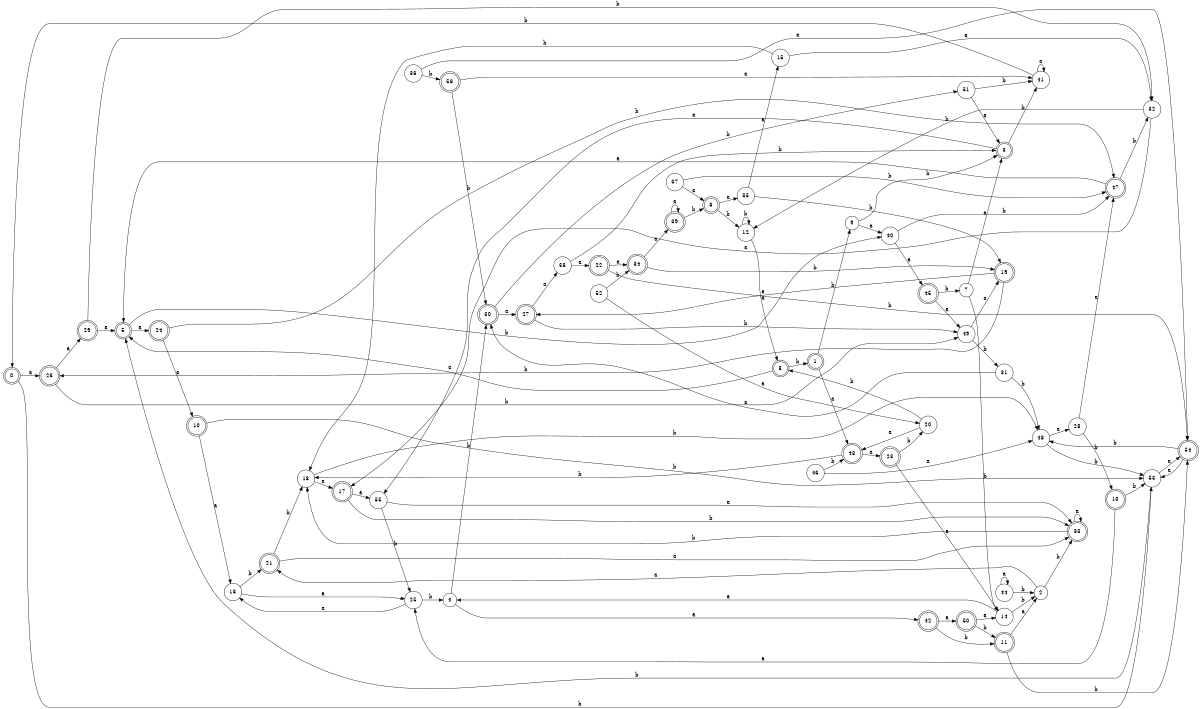 digraph n46_7 {
__start0 [label="" shape="none"];

rankdir=LR;
size="8,5";

s0 [style="rounded,filled", color="black", fillcolor="white" shape="doublecircle", label="0"];
s1 [style="rounded,filled", color="black", fillcolor="white" shape="doublecircle", label="1"];
s2 [style="filled", color="black", fillcolor="white" shape="circle", label="2"];
s3 [style="rounded,filled", color="black", fillcolor="white" shape="doublecircle", label="3"];
s4 [style="filled", color="black", fillcolor="white" shape="circle", label="4"];
s5 [style="rounded,filled", color="black", fillcolor="white" shape="doublecircle", label="5"];
s6 [style="rounded,filled", color="black", fillcolor="white" shape="doublecircle", label="6"];
s7 [style="filled", color="black", fillcolor="white" shape="circle", label="7"];
s8 [style="rounded,filled", color="black", fillcolor="white" shape="doublecircle", label="8"];
s9 [style="filled", color="black", fillcolor="white" shape="circle", label="9"];
s10 [style="rounded,filled", color="black", fillcolor="white" shape="doublecircle", label="10"];
s11 [style="rounded,filled", color="black", fillcolor="white" shape="doublecircle", label="11"];
s12 [style="filled", color="black", fillcolor="white" shape="circle", label="12"];
s13 [style="rounded,filled", color="black", fillcolor="white" shape="doublecircle", label="13"];
s14 [style="filled", color="black", fillcolor="white" shape="circle", label="14"];
s15 [style="filled", color="black", fillcolor="white" shape="circle", label="15"];
s16 [style="filled", color="black", fillcolor="white" shape="circle", label="16"];
s17 [style="rounded,filled", color="black", fillcolor="white" shape="doublecircle", label="17"];
s18 [style="filled", color="black", fillcolor="white" shape="circle", label="18"];
s19 [style="rounded,filled", color="black", fillcolor="white" shape="doublecircle", label="19"];
s20 [style="filled", color="black", fillcolor="white" shape="circle", label="20"];
s21 [style="rounded,filled", color="black", fillcolor="white" shape="doublecircle", label="21"];
s22 [style="rounded,filled", color="black", fillcolor="white" shape="doublecircle", label="22"];
s23 [style="rounded,filled", color="black", fillcolor="white" shape="doublecircle", label="23"];
s24 [style="rounded,filled", color="black", fillcolor="white" shape="doublecircle", label="24"];
s25 [style="filled", color="black", fillcolor="white" shape="circle", label="25"];
s26 [style="rounded,filled", color="black", fillcolor="white" shape="doublecircle", label="26"];
s27 [style="rounded,filled", color="black", fillcolor="white" shape="doublecircle", label="27"];
s28 [style="filled", color="black", fillcolor="white" shape="circle", label="28"];
s29 [style="rounded,filled", color="black", fillcolor="white" shape="doublecircle", label="29"];
s30 [style="rounded,filled", color="black", fillcolor="white" shape="doublecircle", label="30"];
s31 [style="filled", color="black", fillcolor="white" shape="circle", label="31"];
s32 [style="filled", color="black", fillcolor="white" shape="circle", label="32"];
s33 [style="rounded,filled", color="black", fillcolor="white" shape="doublecircle", label="33"];
s34 [style="rounded,filled", color="black", fillcolor="white" shape="doublecircle", label="34"];
s35 [style="filled", color="black", fillcolor="white" shape="circle", label="35"];
s36 [style="filled", color="black", fillcolor="white" shape="circle", label="36"];
s37 [style="filled", color="black", fillcolor="white" shape="circle", label="37"];
s38 [style="filled", color="black", fillcolor="white" shape="circle", label="38"];
s39 [style="rounded,filled", color="black", fillcolor="white" shape="doublecircle", label="39"];
s40 [style="filled", color="black", fillcolor="white" shape="circle", label="40"];
s41 [style="filled", color="black", fillcolor="white" shape="circle", label="41"];
s42 [style="rounded,filled", color="black", fillcolor="white" shape="doublecircle", label="42"];
s43 [style="rounded,filled", color="black", fillcolor="white" shape="doublecircle", label="43"];
s44 [style="filled", color="black", fillcolor="white" shape="circle", label="44"];
s45 [style="rounded,filled", color="black", fillcolor="white" shape="doublecircle", label="45"];
s46 [style="filled", color="black", fillcolor="white" shape="circle", label="46"];
s47 [style="rounded,filled", color="black", fillcolor="white" shape="doublecircle", label="47"];
s48 [style="filled", color="black", fillcolor="white" shape="circle", label="48"];
s49 [style="filled", color="black", fillcolor="white" shape="circle", label="49"];
s50 [style="rounded,filled", color="black", fillcolor="white" shape="doublecircle", label="50"];
s51 [style="filled", color="black", fillcolor="white" shape="circle", label="51"];
s52 [style="filled", color="black", fillcolor="white" shape="circle", label="52"];
s53 [style="filled", color="black", fillcolor="white" shape="circle", label="53"];
s54 [style="rounded,filled", color="black", fillcolor="white" shape="doublecircle", label="54"];
s55 [style="filled", color="black", fillcolor="white" shape="circle", label="55"];
s56 [style="rounded,filled", color="black", fillcolor="white" shape="doublecircle", label="56"];
s0 -> s26 [label="a"];
s0 -> s53 [label="b"];
s1 -> s43 [label="a"];
s1 -> s9 [label="b"];
s2 -> s21 [label="a"];
s2 -> s33 [label="b"];
s3 -> s55 [label="a"];
s3 -> s41 [label="b"];
s4 -> s42 [label="a"];
s4 -> s30 [label="b"];
s5 -> s24 [label="a"];
s5 -> s40 [label="b"];
s6 -> s35 [label="a"];
s6 -> s12 [label="b"];
s7 -> s3 [label="a"];
s7 -> s14 [label="b"];
s8 -> s5 [label="a"];
s8 -> s1 [label="b"];
s9 -> s40 [label="a"];
s9 -> s3 [label="b"];
s10 -> s16 [label="a"];
s10 -> s53 [label="b"];
s11 -> s2 [label="a"];
s11 -> s54 [label="b"];
s12 -> s8 [label="a"];
s12 -> s12 [label="b"];
s13 -> s25 [label="a"];
s13 -> s53 [label="b"];
s14 -> s4 [label="a"];
s14 -> s2 [label="b"];
s15 -> s32 [label="a"];
s15 -> s18 [label="b"];
s16 -> s25 [label="a"];
s16 -> s21 [label="b"];
s17 -> s55 [label="a"];
s17 -> s33 [label="b"];
s18 -> s17 [label="a"];
s18 -> s48 [label="b"];
s19 -> s27 [label="a"];
s19 -> s26 [label="b"];
s20 -> s43 [label="a"];
s20 -> s8 [label="b"];
s21 -> s33 [label="a"];
s21 -> s18 [label="b"];
s22 -> s34 [label="a"];
s22 -> s54 [label="b"];
s23 -> s14 [label="a"];
s23 -> s20 [label="b"];
s24 -> s10 [label="a"];
s24 -> s47 [label="b"];
s25 -> s16 [label="a"];
s25 -> s4 [label="b"];
s26 -> s29 [label="a"];
s26 -> s49 [label="b"];
s27 -> s38 [label="a"];
s27 -> s49 [label="b"];
s28 -> s47 [label="a"];
s28 -> s13 [label="b"];
s29 -> s5 [label="a"];
s29 -> s32 [label="b"];
s30 -> s27 [label="a"];
s30 -> s51 [label="b"];
s31 -> s30 [label="a"];
s31 -> s48 [label="b"];
s32 -> s17 [label="a"];
s32 -> s12 [label="b"];
s33 -> s33 [label="a"];
s33 -> s18 [label="b"];
s34 -> s39 [label="a"];
s34 -> s19 [label="b"];
s35 -> s15 [label="a"];
s35 -> s19 [label="b"];
s36 -> s54 [label="a"];
s36 -> s56 [label="b"];
s37 -> s6 [label="a"];
s37 -> s47 [label="b"];
s38 -> s22 [label="a"];
s38 -> s3 [label="b"];
s39 -> s39 [label="a"];
s39 -> s6 [label="b"];
s40 -> s45 [label="a"];
s40 -> s47 [label="b"];
s41 -> s41 [label="a"];
s41 -> s0 [label="b"];
s42 -> s50 [label="a"];
s42 -> s11 [label="b"];
s43 -> s23 [label="a"];
s43 -> s18 [label="b"];
s44 -> s44 [label="a"];
s44 -> s2 [label="b"];
s45 -> s49 [label="a"];
s45 -> s7 [label="b"];
s46 -> s48 [label="a"];
s46 -> s43 [label="b"];
s47 -> s5 [label="a"];
s47 -> s32 [label="b"];
s48 -> s28 [label="a"];
s48 -> s53 [label="b"];
s49 -> s19 [label="a"];
s49 -> s31 [label="b"];
s50 -> s14 [label="a"];
s50 -> s11 [label="b"];
s51 -> s3 [label="a"];
s51 -> s41 [label="b"];
s52 -> s20 [label="a"];
s52 -> s34 [label="b"];
s53 -> s54 [label="a"];
s53 -> s5 [label="b"];
s54 -> s53 [label="a"];
s54 -> s48 [label="b"];
s55 -> s33 [label="a"];
s55 -> s25 [label="b"];
s56 -> s41 [label="a"];
s56 -> s30 [label="b"];

}